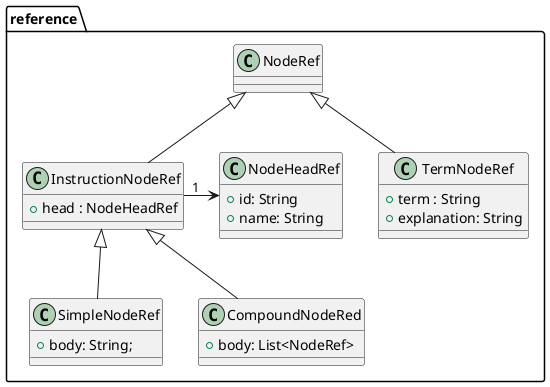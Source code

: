 @startuml

package reference {
	class NodeRef {

	}

	class InstructionNodeRef {
		+ head : NodeHeadRef
	}

	class SimpleNodeRef {
		+ body: String;
	}

	class CompoundNodeRed {
		+ body: List<NodeRef>
	}

	class NodeHeadRef {
		+ id: String
		+ name: String
	}

	class TermNodeRef {
		+ term : String
		+ explanation: String
	}

	NodeRef <|-- TermNodeRef
	NodeRef <|-- InstructionNodeRef
	InstructionNodeRef <|-- SimpleNodeRef
	InstructionNodeRef <|-- CompoundNodeRed

	InstructionNodeRef "1" -> NodeHeadRef

}


@enduml